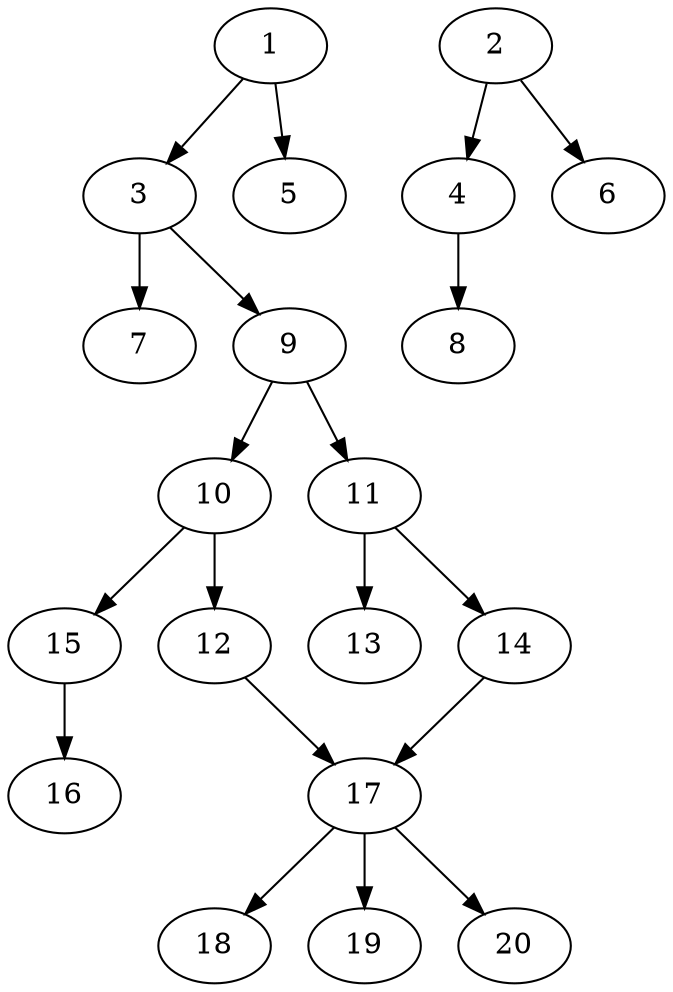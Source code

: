 // DAG automatically generated by daggen at Sat Jul 27 15:35:20 2019
// ./daggen --dot -n 20 --ccr 0.4 --fat 0.4 --regular 0.5 --density 0.5 --mindata 5242880 --maxdata 52428800 
digraph G {
  1 [size="61980160", alpha="0.13", expect_size="24792064"] 
  1 -> 3 [size ="24792064"]
  1 -> 5 [size ="24792064"]
  2 [size="93317120", alpha="0.15", expect_size="37326848"] 
  2 -> 4 [size ="37326848"]
  2 -> 6 [size ="37326848"]
  3 [size="26301440", alpha="0.16", expect_size="10520576"] 
  3 -> 7 [size ="10520576"]
  3 -> 9 [size ="10520576"]
  4 [size="94730240", alpha="0.10", expect_size="37892096"] 
  4 -> 8 [size ="37892096"]
  5 [size="43343360", alpha="0.05", expect_size="17337344"] 
  6 [size="38174720", alpha="0.08", expect_size="15269888"] 
  7 [size="36003840", alpha="0.20", expect_size="14401536"] 
  8 [size="128811520", alpha="0.03", expect_size="51524608"] 
  9 [size="39065600", alpha="0.18", expect_size="15626240"] 
  9 -> 10 [size ="15626240"]
  9 -> 11 [size ="15626240"]
  10 [size="77276160", alpha="0.04", expect_size="30910464"] 
  10 -> 12 [size ="30910464"]
  10 -> 15 [size ="30910464"]
  11 [size="42565120", alpha="0.11", expect_size="17026048"] 
  11 -> 13 [size ="17026048"]
  11 -> 14 [size ="17026048"]
  12 [size="116741120", alpha="0.17", expect_size="46696448"] 
  12 -> 17 [size ="46696448"]
  13 [size="85488640", alpha="0.09", expect_size="34195456"] 
  14 [size="63393280", alpha="0.17", expect_size="25357312"] 
  14 -> 17 [size ="25357312"]
  15 [size="122001920", alpha="0.01", expect_size="48800768"] 
  15 -> 16 [size ="48800768"]
  16 [size="33233920", alpha="0.12", expect_size="13293568"] 
  17 [size="82424320", alpha="0.05", expect_size="32969728"] 
  17 -> 18 [size ="32969728"]
  17 -> 19 [size ="32969728"]
  17 -> 20 [size ="32969728"]
  18 [size="81797120", alpha="0.06", expect_size="32718848"] 
  19 [size="99809280", alpha="0.06", expect_size="39923712"] 
  20 [size="86630400", alpha="0.03", expect_size="34652160"] 
}
